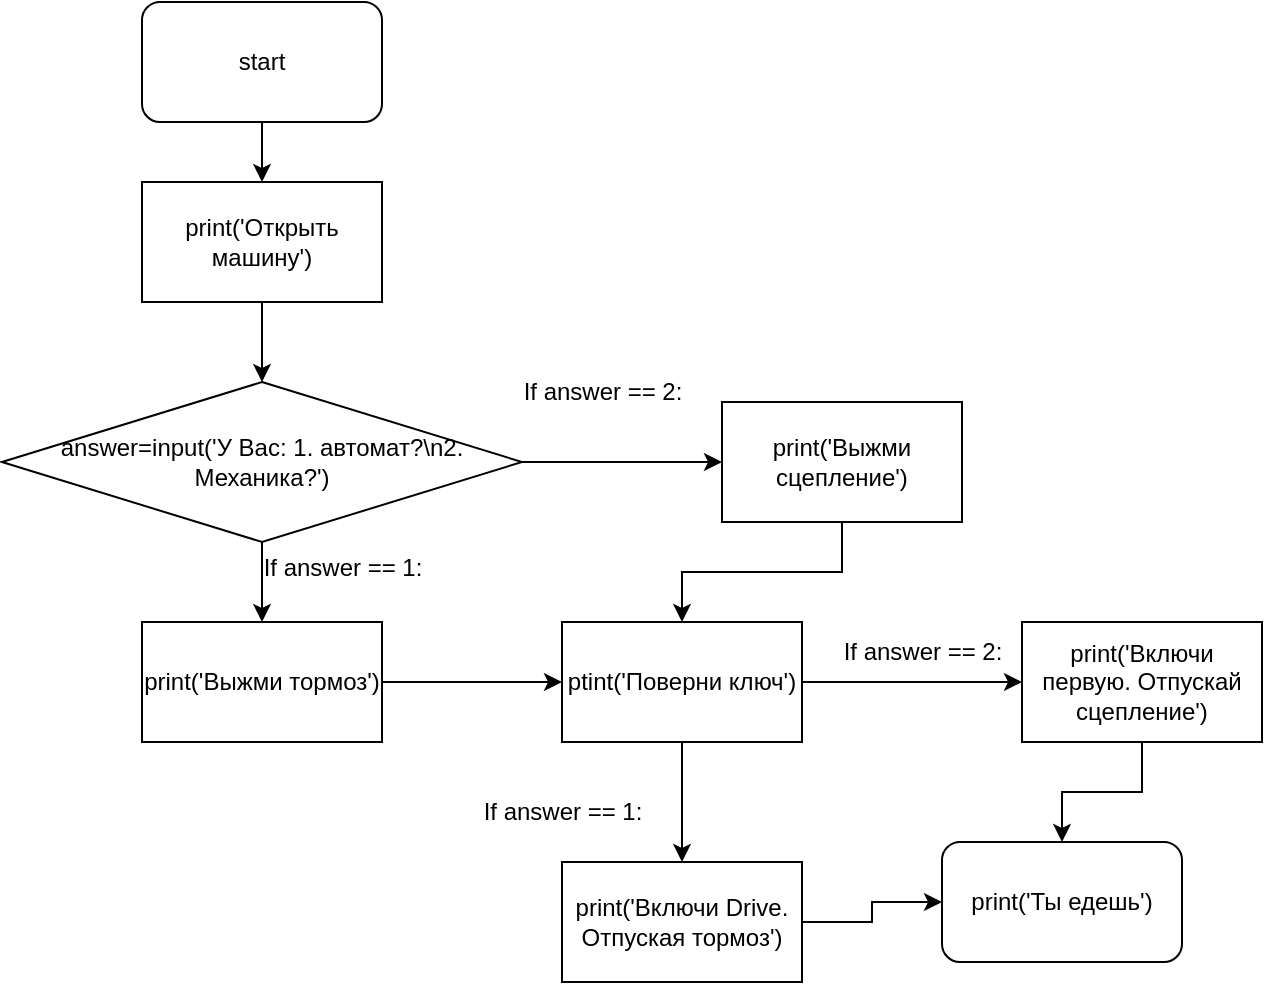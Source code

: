 <mxfile version="24.7.16">
  <diagram name="Страница — 1" id="4MOa-TtzQgHEhB1913UB">
    <mxGraphModel dx="1434" dy="780" grid="1" gridSize="10" guides="1" tooltips="1" connect="1" arrows="1" fold="1" page="1" pageScale="1" pageWidth="827" pageHeight="1169" math="0" shadow="0">
      <root>
        <mxCell id="0" />
        <mxCell id="1" parent="0" />
        <mxCell id="mc_Wf4jnpTFnPdOT2jZP-3" value="" style="edgeStyle=orthogonalEdgeStyle;rounded=0;orthogonalLoop=1;jettySize=auto;html=1;" edge="1" parent="1" source="mc_Wf4jnpTFnPdOT2jZP-1" target="mc_Wf4jnpTFnPdOT2jZP-2">
          <mxGeometry relative="1" as="geometry" />
        </mxCell>
        <mxCell id="mc_Wf4jnpTFnPdOT2jZP-1" value="start" style="rounded=1;whiteSpace=wrap;html=1;" vertex="1" parent="1">
          <mxGeometry x="90" y="30" width="120" height="60" as="geometry" />
        </mxCell>
        <mxCell id="mc_Wf4jnpTFnPdOT2jZP-14" value="" style="edgeStyle=orthogonalEdgeStyle;rounded=0;orthogonalLoop=1;jettySize=auto;html=1;" edge="1" parent="1" source="mc_Wf4jnpTFnPdOT2jZP-2">
          <mxGeometry relative="1" as="geometry">
            <mxPoint x="150" y="220" as="targetPoint" />
          </mxGeometry>
        </mxCell>
        <mxCell id="mc_Wf4jnpTFnPdOT2jZP-2" value="print(&#39;Открыть машину&#39;)" style="rounded=0;whiteSpace=wrap;html=1;" vertex="1" parent="1">
          <mxGeometry x="90" y="120" width="120" height="60" as="geometry" />
        </mxCell>
        <mxCell id="mc_Wf4jnpTFnPdOT2jZP-16" value="" style="edgeStyle=orthogonalEdgeStyle;rounded=0;orthogonalLoop=1;jettySize=auto;html=1;" edge="1" parent="1" source="mc_Wf4jnpTFnPdOT2jZP-4" target="mc_Wf4jnpTFnPdOT2jZP-15">
          <mxGeometry relative="1" as="geometry" />
        </mxCell>
        <mxCell id="mc_Wf4jnpTFnPdOT2jZP-4" value="print(&#39;Выжми сцепление&#39;)" style="rounded=0;whiteSpace=wrap;html=1;" vertex="1" parent="1">
          <mxGeometry x="380" y="230" width="120" height="60" as="geometry" />
        </mxCell>
        <mxCell id="mc_Wf4jnpTFnPdOT2jZP-8" value="" style="edgeStyle=orthogonalEdgeStyle;rounded=0;orthogonalLoop=1;jettySize=auto;html=1;" edge="1" parent="1" source="mc_Wf4jnpTFnPdOT2jZP-6" target="mc_Wf4jnpTFnPdOT2jZP-4">
          <mxGeometry relative="1" as="geometry" />
        </mxCell>
        <mxCell id="mc_Wf4jnpTFnPdOT2jZP-10" value="" style="edgeStyle=orthogonalEdgeStyle;rounded=0;orthogonalLoop=1;jettySize=auto;html=1;" edge="1" parent="1" source="mc_Wf4jnpTFnPdOT2jZP-6" target="mc_Wf4jnpTFnPdOT2jZP-9">
          <mxGeometry relative="1" as="geometry" />
        </mxCell>
        <mxCell id="mc_Wf4jnpTFnPdOT2jZP-6" value="answer=input(&#39;У Вас: 1. автомат?\n2. Механика?&#39;)" style="rhombus;whiteSpace=wrap;html=1;" vertex="1" parent="1">
          <mxGeometry x="20" y="220" width="260" height="80" as="geometry" />
        </mxCell>
        <mxCell id="mc_Wf4jnpTFnPdOT2jZP-17" value="" style="edgeStyle=orthogonalEdgeStyle;rounded=0;orthogonalLoop=1;jettySize=auto;html=1;" edge="1" parent="1" source="mc_Wf4jnpTFnPdOT2jZP-9" target="mc_Wf4jnpTFnPdOT2jZP-15">
          <mxGeometry relative="1" as="geometry" />
        </mxCell>
        <mxCell id="mc_Wf4jnpTFnPdOT2jZP-9" value="print(&#39;Выжми тормоз&#39;)" style="rounded=0;whiteSpace=wrap;html=1;" vertex="1" parent="1">
          <mxGeometry x="90" y="340" width="120" height="60" as="geometry" />
        </mxCell>
        <mxCell id="mc_Wf4jnpTFnPdOT2jZP-23" value="" style="edgeStyle=orthogonalEdgeStyle;rounded=0;orthogonalLoop=1;jettySize=auto;html=1;" edge="1" parent="1" source="mc_Wf4jnpTFnPdOT2jZP-15" target="mc_Wf4jnpTFnPdOT2jZP-22">
          <mxGeometry relative="1" as="geometry" />
        </mxCell>
        <mxCell id="mc_Wf4jnpTFnPdOT2jZP-26" value="" style="edgeStyle=orthogonalEdgeStyle;rounded=0;orthogonalLoop=1;jettySize=auto;html=1;" edge="1" parent="1" source="mc_Wf4jnpTFnPdOT2jZP-15" target="mc_Wf4jnpTFnPdOT2jZP-25">
          <mxGeometry relative="1" as="geometry" />
        </mxCell>
        <mxCell id="mc_Wf4jnpTFnPdOT2jZP-15" value="ptint(&#39;Поверни ключ&#39;)" style="rounded=0;whiteSpace=wrap;html=1;" vertex="1" parent="1">
          <mxGeometry x="300" y="340" width="120" height="60" as="geometry" />
        </mxCell>
        <mxCell id="mc_Wf4jnpTFnPdOT2jZP-20" value="If answer == 1:" style="text;html=1;align=center;verticalAlign=middle;resizable=0;points=[];autosize=1;strokeColor=none;fillColor=none;" vertex="1" parent="1">
          <mxGeometry x="140" y="298" width="100" height="30" as="geometry" />
        </mxCell>
        <mxCell id="mc_Wf4jnpTFnPdOT2jZP-21" value="If answer == 2:" style="text;html=1;align=center;verticalAlign=middle;resizable=0;points=[];autosize=1;strokeColor=none;fillColor=none;" vertex="1" parent="1">
          <mxGeometry x="270" y="210" width="100" height="30" as="geometry" />
        </mxCell>
        <mxCell id="mc_Wf4jnpTFnPdOT2jZP-30" value="" style="edgeStyle=orthogonalEdgeStyle;rounded=0;orthogonalLoop=1;jettySize=auto;html=1;" edge="1" parent="1" source="mc_Wf4jnpTFnPdOT2jZP-22" target="mc_Wf4jnpTFnPdOT2jZP-28">
          <mxGeometry relative="1" as="geometry" />
        </mxCell>
        <mxCell id="mc_Wf4jnpTFnPdOT2jZP-22" value="print(&#39;Включи Drive. Отпуская тормоз&#39;)" style="rounded=0;whiteSpace=wrap;html=1;" vertex="1" parent="1">
          <mxGeometry x="300" y="460" width="120" height="60" as="geometry" />
        </mxCell>
        <mxCell id="mc_Wf4jnpTFnPdOT2jZP-24" value="If answer == 1:" style="text;html=1;align=center;verticalAlign=middle;resizable=0;points=[];autosize=1;strokeColor=none;fillColor=none;" vertex="1" parent="1">
          <mxGeometry x="250" y="420" width="100" height="30" as="geometry" />
        </mxCell>
        <mxCell id="mc_Wf4jnpTFnPdOT2jZP-29" value="" style="edgeStyle=orthogonalEdgeStyle;rounded=0;orthogonalLoop=1;jettySize=auto;html=1;" edge="1" parent="1" source="mc_Wf4jnpTFnPdOT2jZP-25" target="mc_Wf4jnpTFnPdOT2jZP-28">
          <mxGeometry relative="1" as="geometry" />
        </mxCell>
        <mxCell id="mc_Wf4jnpTFnPdOT2jZP-25" value="print(&#39;Включи первую. Отпускай сцепление&#39;)" style="rounded=0;whiteSpace=wrap;html=1;" vertex="1" parent="1">
          <mxGeometry x="530" y="340" width="120" height="60" as="geometry" />
        </mxCell>
        <mxCell id="mc_Wf4jnpTFnPdOT2jZP-27" value="If answer == 2:" style="text;html=1;align=center;verticalAlign=middle;resizable=0;points=[];autosize=1;strokeColor=none;fillColor=none;" vertex="1" parent="1">
          <mxGeometry x="430" y="340" width="100" height="30" as="geometry" />
        </mxCell>
        <mxCell id="mc_Wf4jnpTFnPdOT2jZP-28" value="print(&#39;Ты едешь&#39;)" style="rounded=1;whiteSpace=wrap;html=1;" vertex="1" parent="1">
          <mxGeometry x="490" y="450" width="120" height="60" as="geometry" />
        </mxCell>
      </root>
    </mxGraphModel>
  </diagram>
</mxfile>
